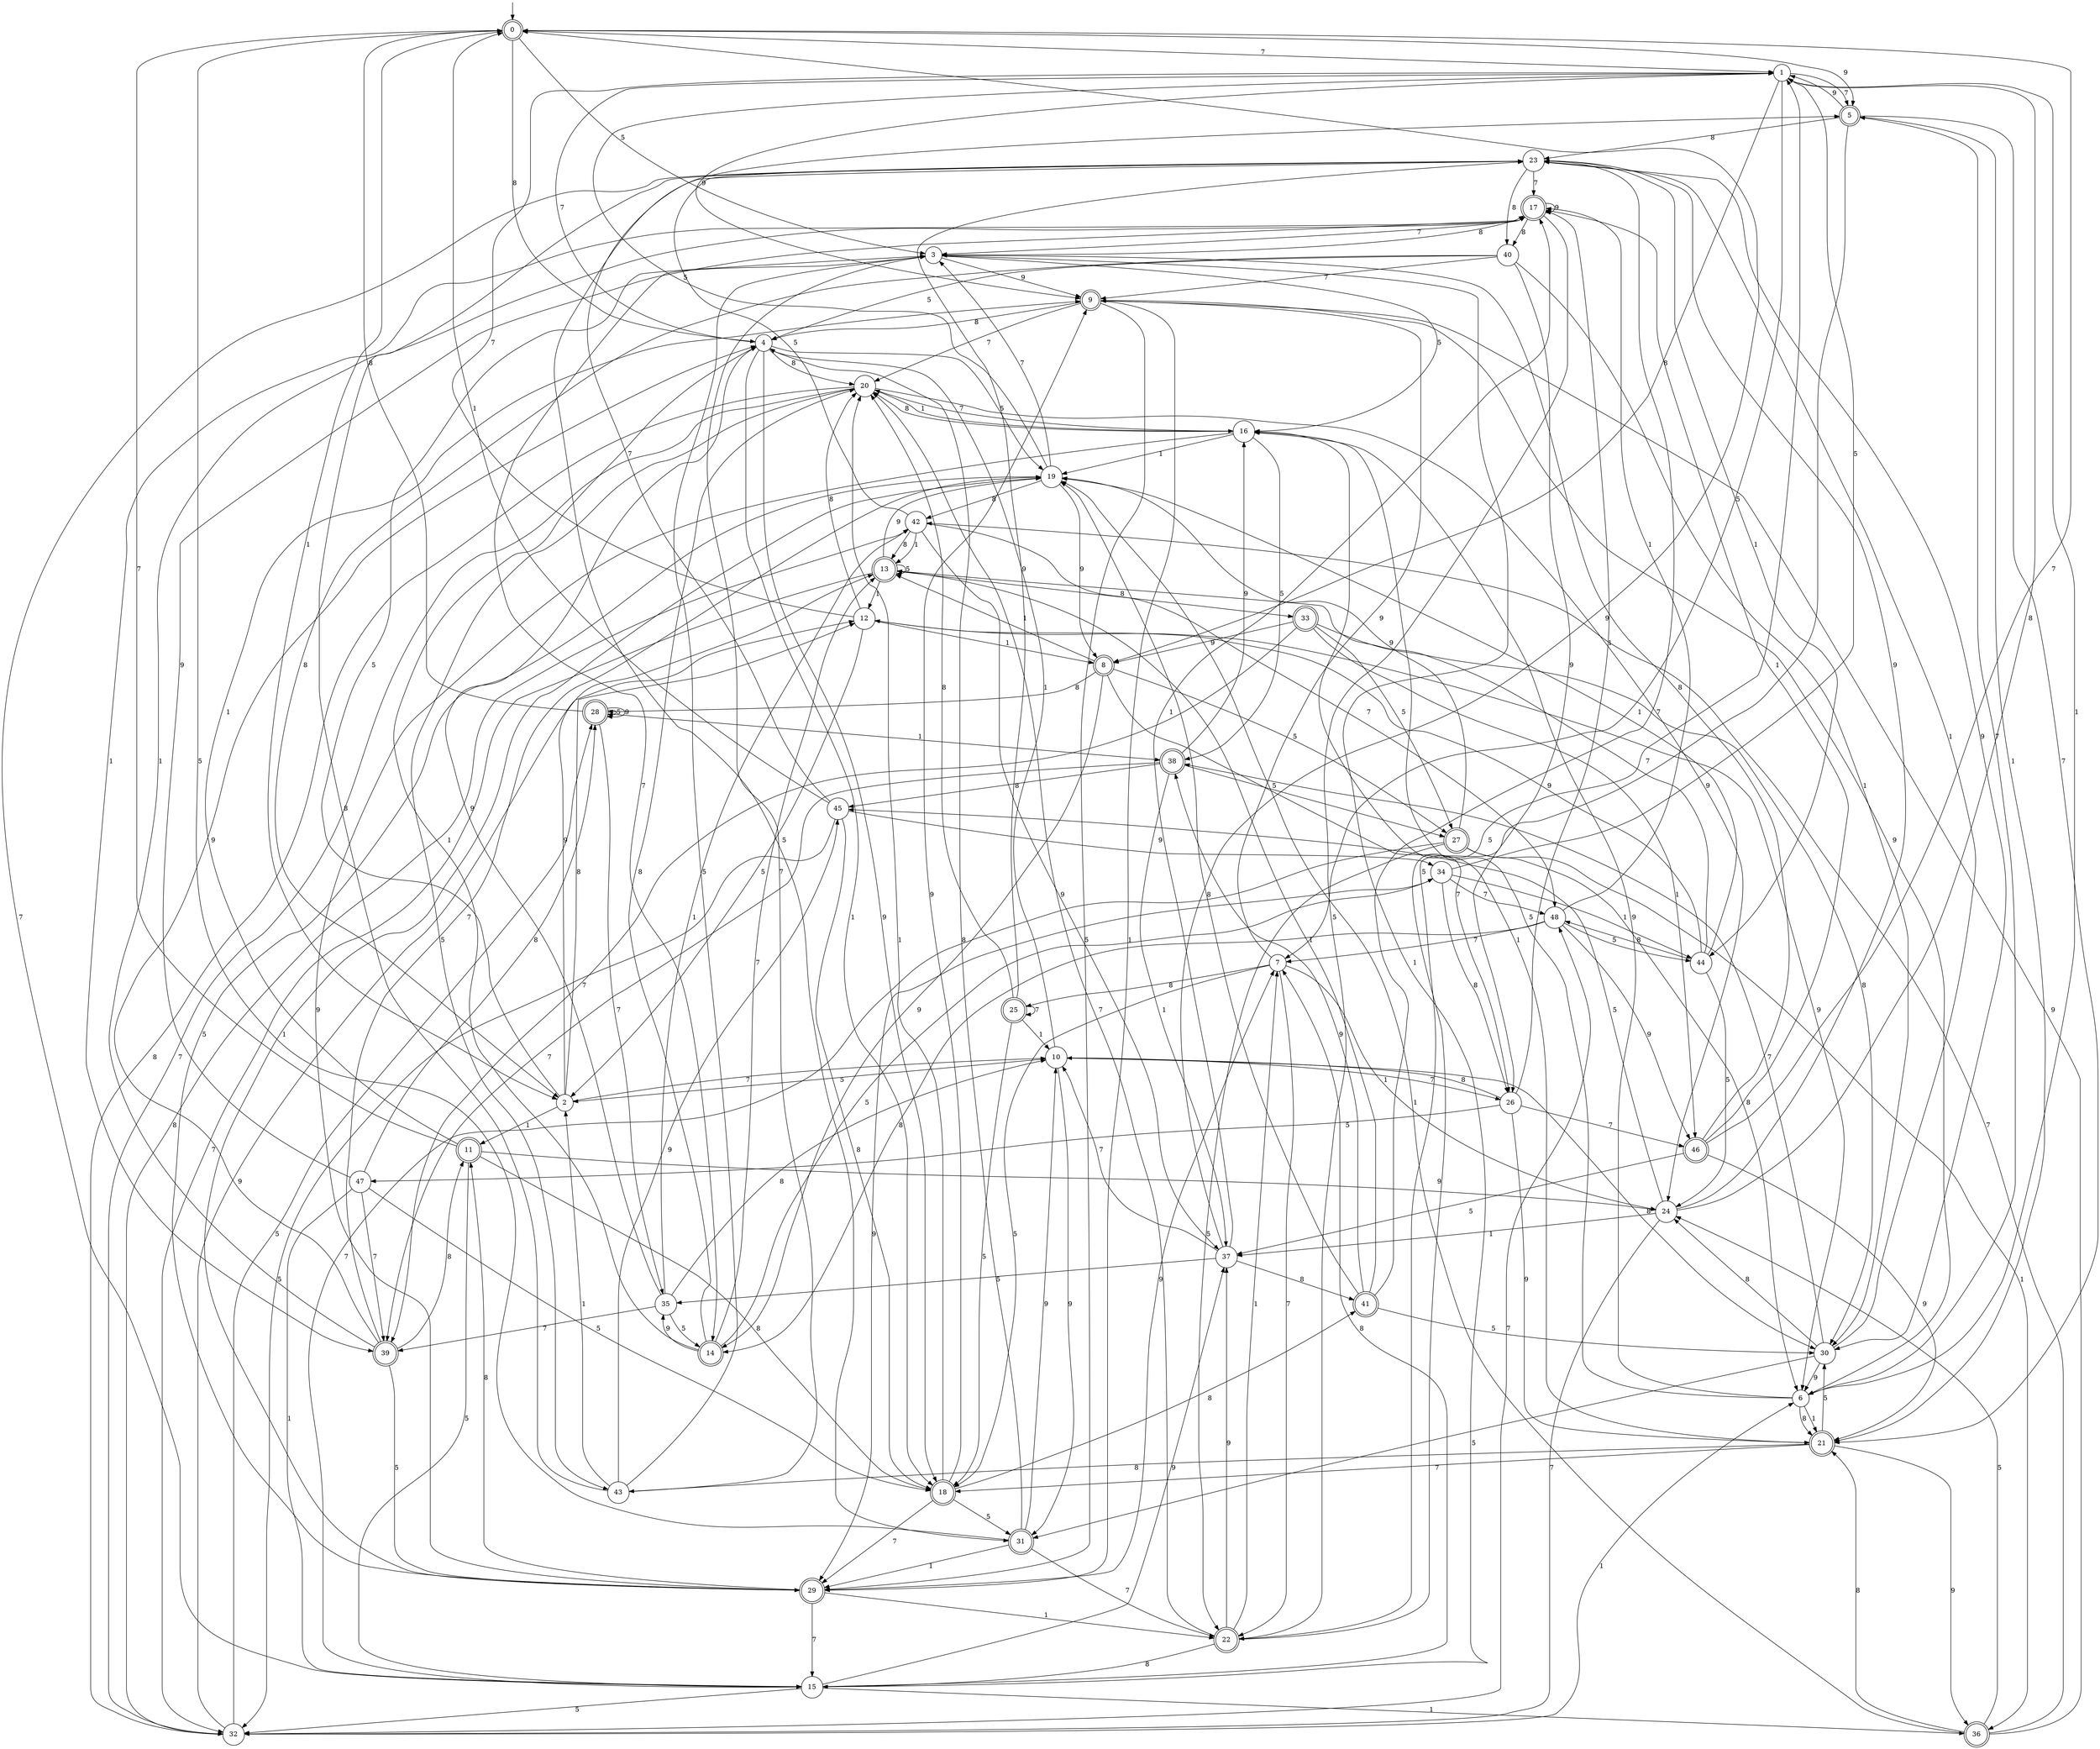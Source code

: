 digraph g {

	s0 [shape="doublecircle" label="0"];
	s1 [shape="circle" label="1"];
	s2 [shape="circle" label="2"];
	s3 [shape="circle" label="3"];
	s4 [shape="circle" label="4"];
	s5 [shape="doublecircle" label="5"];
	s6 [shape="circle" label="6"];
	s7 [shape="circle" label="7"];
	s8 [shape="doublecircle" label="8"];
	s9 [shape="doublecircle" label="9"];
	s10 [shape="circle" label="10"];
	s11 [shape="doublecircle" label="11"];
	s12 [shape="circle" label="12"];
	s13 [shape="doublecircle" label="13"];
	s14 [shape="doublecircle" label="14"];
	s15 [shape="circle" label="15"];
	s16 [shape="circle" label="16"];
	s17 [shape="doublecircle" label="17"];
	s18 [shape="doublecircle" label="18"];
	s19 [shape="circle" label="19"];
	s20 [shape="circle" label="20"];
	s21 [shape="doublecircle" label="21"];
	s22 [shape="doublecircle" label="22"];
	s23 [shape="circle" label="23"];
	s24 [shape="circle" label="24"];
	s25 [shape="doublecircle" label="25"];
	s26 [shape="circle" label="26"];
	s27 [shape="doublecircle" label="27"];
	s28 [shape="doublecircle" label="28"];
	s29 [shape="doublecircle" label="29"];
	s30 [shape="circle" label="30"];
	s31 [shape="doublecircle" label="31"];
	s32 [shape="circle" label="32"];
	s33 [shape="doublecircle" label="33"];
	s34 [shape="circle" label="34"];
	s35 [shape="circle" label="35"];
	s36 [shape="doublecircle" label="36"];
	s37 [shape="circle" label="37"];
	s38 [shape="doublecircle" label="38"];
	s39 [shape="doublecircle" label="39"];
	s40 [shape="circle" label="40"];
	s41 [shape="doublecircle" label="41"];
	s42 [shape="circle" label="42"];
	s43 [shape="circle" label="43"];
	s44 [shape="circle" label="44"];
	s45 [shape="circle" label="45"];
	s46 [shape="doublecircle" label="46"];
	s47 [shape="circle" label="47"];
	s48 [shape="circle" label="48"];
	s0 -> s1 [label="7"];
	s0 -> s2 [label="1"];
	s0 -> s3 [label="5"];
	s0 -> s4 [label="8"];
	s0 -> s5 [label="9"];
	s1 -> s5 [label="7"];
	s1 -> s6 [label="1"];
	s1 -> s7 [label="5"];
	s1 -> s8 [label="8"];
	s1 -> s9 [label="9"];
	s2 -> s10 [label="7"];
	s2 -> s11 [label="1"];
	s2 -> s3 [label="5"];
	s2 -> s12 [label="8"];
	s2 -> s13 [label="9"];
	s3 -> s14 [label="7"];
	s3 -> s15 [label="1"];
	s3 -> s16 [label="5"];
	s3 -> s17 [label="8"];
	s3 -> s9 [label="9"];
	s4 -> s1 [label="7"];
	s4 -> s18 [label="1"];
	s4 -> s19 [label="5"];
	s4 -> s20 [label="8"];
	s4 -> s18 [label="9"];
	s5 -> s21 [label="7"];
	s5 -> s21 [label="1"];
	s5 -> s22 [label="5"];
	s5 -> s23 [label="8"];
	s5 -> s1 [label="9"];
	s6 -> s5 [label="7"];
	s6 -> s21 [label="1"];
	s6 -> s16 [label="5"];
	s6 -> s21 [label="8"];
	s6 -> s16 [label="9"];
	s7 -> s22 [label="7"];
	s7 -> s24 [label="1"];
	s7 -> s18 [label="5"];
	s7 -> s25 [label="8"];
	s7 -> s9 [label="9"];
	s8 -> s26 [label="7"];
	s8 -> s13 [label="1"];
	s8 -> s27 [label="5"];
	s8 -> s28 [label="8"];
	s8 -> s14 [label="9"];
	s9 -> s20 [label="7"];
	s9 -> s29 [label="1"];
	s9 -> s29 [label="5"];
	s9 -> s4 [label="8"];
	s9 -> s6 [label="9"];
	s10 -> s26 [label="7"];
	s10 -> s4 [label="1"];
	s10 -> s2 [label="5"];
	s10 -> s30 [label="8"];
	s10 -> s31 [label="9"];
	s11 -> s0 [label="7"];
	s11 -> s9 [label="1"];
	s11 -> s15 [label="5"];
	s11 -> s18 [label="8"];
	s11 -> s24 [label="9"];
	s12 -> s1 [label="7"];
	s12 -> s8 [label="1"];
	s12 -> s2 [label="5"];
	s12 -> s20 [label="8"];
	s12 -> s6 [label="9"];
	s13 -> s32 [label="7"];
	s13 -> s12 [label="1"];
	s13 -> s13 [label="5"];
	s13 -> s33 [label="8"];
	s13 -> s19 [label="9"];
	s14 -> s13 [label="7"];
	s14 -> s4 [label="1"];
	s14 -> s34 [label="5"];
	s14 -> s20 [label="8"];
	s14 -> s35 [label="9"];
	s15 -> s23 [label="7"];
	s15 -> s36 [label="1"];
	s15 -> s32 [label="5"];
	s15 -> s7 [label="8"];
	s15 -> s37 [label="9"];
	s16 -> s20 [label="7"];
	s16 -> s19 [label="1"];
	s16 -> s38 [label="5"];
	s16 -> s20 [label="8"];
	s16 -> s29 [label="9"];
	s17 -> s3 [label="7"];
	s17 -> s39 [label="1"];
	s17 -> s22 [label="5"];
	s17 -> s40 [label="8"];
	s17 -> s17 [label="9"];
	s18 -> s29 [label="7"];
	s18 -> s20 [label="1"];
	s18 -> s31 [label="5"];
	s18 -> s41 [label="8"];
	s18 -> s9 [label="9"];
	s19 -> s3 [label="7"];
	s19 -> s29 [label="1"];
	s19 -> s1 [label="5"];
	s19 -> s42 [label="8"];
	s19 -> s8 [label="9"];
	s20 -> s32 [label="7"];
	s20 -> s16 [label="1"];
	s20 -> s43 [label="5"];
	s20 -> s32 [label="8"];
	s20 -> s24 [label="9"];
	s21 -> s18 [label="7"];
	s21 -> s16 [label="1"];
	s21 -> s30 [label="5"];
	s21 -> s43 [label="8"];
	s21 -> s36 [label="9"];
	s22 -> s20 [label="7"];
	s22 -> s7 [label="1"];
	s22 -> s1 [label="5"];
	s22 -> s15 [label="8"];
	s22 -> s37 [label="9"];
	s23 -> s17 [label="7"];
	s23 -> s44 [label="1"];
	s23 -> s31 [label="5"];
	s23 -> s40 [label="8"];
	s23 -> s30 [label="9"];
	s24 -> s32 [label="7"];
	s24 -> s37 [label="1"];
	s24 -> s45 [label="5"];
	s24 -> s1 [label="8"];
	s24 -> s23 [label="9"];
	s25 -> s25 [label="7"];
	s25 -> s10 [label="1"];
	s25 -> s18 [label="5"];
	s25 -> s20 [label="8"];
	s25 -> s23 [label="9"];
	s26 -> s46 [label="7"];
	s26 -> s17 [label="1"];
	s26 -> s47 [label="5"];
	s26 -> s10 [label="8"];
	s26 -> s21 [label="9"];
	s27 -> s15 [label="7"];
	s27 -> s36 [label="1"];
	s27 -> s22 [label="5"];
	s27 -> s6 [label="8"];
	s27 -> s19 [label="9"];
	s28 -> s35 [label="7"];
	s28 -> s38 [label="1"];
	s28 -> s28 [label="5"];
	s28 -> s0 [label="8"];
	s28 -> s28 [label="9"];
	s29 -> s15 [label="7"];
	s29 -> s22 [label="1"];
	s29 -> s19 [label="5"];
	s29 -> s11 [label="8"];
	s29 -> s7 [label="9"];
	s30 -> s38 [label="7"];
	s30 -> s23 [label="1"];
	s30 -> s31 [label="5"];
	s30 -> s24 [label="8"];
	s30 -> s6 [label="9"];
	s31 -> s22 [label="7"];
	s31 -> s29 [label="1"];
	s31 -> s0 [label="5"];
	s31 -> s4 [label="8"];
	s31 -> s10 [label="9"];
	s32 -> s48 [label="7"];
	s32 -> s6 [label="1"];
	s32 -> s28 [label="5"];
	s32 -> s42 [label="8"];
	s32 -> s12 [label="9"];
	s33 -> s39 [label="7"];
	s33 -> s46 [label="1"];
	s33 -> s27 [label="5"];
	s33 -> s30 [label="8"];
	s33 -> s8 [label="9"];
	s34 -> s48 [label="7"];
	s34 -> s44 [label="1"];
	s34 -> s1 [label="5"];
	s34 -> s26 [label="8"];
	s34 -> s29 [label="9"];
	s35 -> s39 [label="7"];
	s35 -> s42 [label="1"];
	s35 -> s14 [label="5"];
	s35 -> s10 [label="8"];
	s35 -> s4 [label="9"];
	s36 -> s42 [label="7"];
	s36 -> s19 [label="1"];
	s36 -> s24 [label="5"];
	s36 -> s21 [label="8"];
	s36 -> s9 [label="9"];
	s37 -> s10 [label="7"];
	s37 -> s17 [label="1"];
	s37 -> s35 [label="5"];
	s37 -> s41 [label="8"];
	s37 -> s0 [label="9"];
	s38 -> s39 [label="7"];
	s38 -> s37 [label="1"];
	s38 -> s27 [label="5"];
	s38 -> s45 [label="8"];
	s38 -> s16 [label="9"];
	s39 -> s19 [label="7"];
	s39 -> s17 [label="1"];
	s39 -> s29 [label="5"];
	s39 -> s11 [label="8"];
	s39 -> s4 [label="9"];
	s40 -> s9 [label="7"];
	s40 -> s30 [label="1"];
	s40 -> s4 [label="5"];
	s40 -> s2 [label="8"];
	s40 -> s26 [label="9"];
	s41 -> s23 [label="7"];
	s41 -> s13 [label="1"];
	s41 -> s30 [label="5"];
	s41 -> s19 [label="8"];
	s41 -> s38 [label="9"];
	s42 -> s48 [label="7"];
	s42 -> s13 [label="1"];
	s42 -> s23 [label="5"];
	s42 -> s13 [label="8"];
	s42 -> s37 [label="9"];
	s43 -> s3 [label="7"];
	s43 -> s2 [label="1"];
	s43 -> s3 [label="5"];
	s43 -> s23 [label="8"];
	s43 -> s45 [label="9"];
	s44 -> s13 [label="7"];
	s44 -> s19 [label="1"];
	s44 -> s24 [label="5"];
	s44 -> s48 [label="8"];
	s44 -> s12 [label="9"];
	s45 -> s5 [label="7"];
	s45 -> s0 [label="1"];
	s45 -> s32 [label="5"];
	s45 -> s18 [label="8"];
	s45 -> s34 [label="9"];
	s46 -> s0 [label="7"];
	s46 -> s17 [label="1"];
	s46 -> s37 [label="5"];
	s46 -> s3 [label="8"];
	s46 -> s21 [label="9"];
	s47 -> s39 [label="7"];
	s47 -> s15 [label="1"];
	s47 -> s18 [label="5"];
	s47 -> s28 [label="8"];
	s47 -> s17 [label="9"];
	s48 -> s7 [label="7"];
	s48 -> s17 [label="1"];
	s48 -> s44 [label="5"];
	s48 -> s14 [label="8"];
	s48 -> s46 [label="9"];

__start0 [label="" shape="none" width="0" height="0"];
__start0 -> s0;

}
